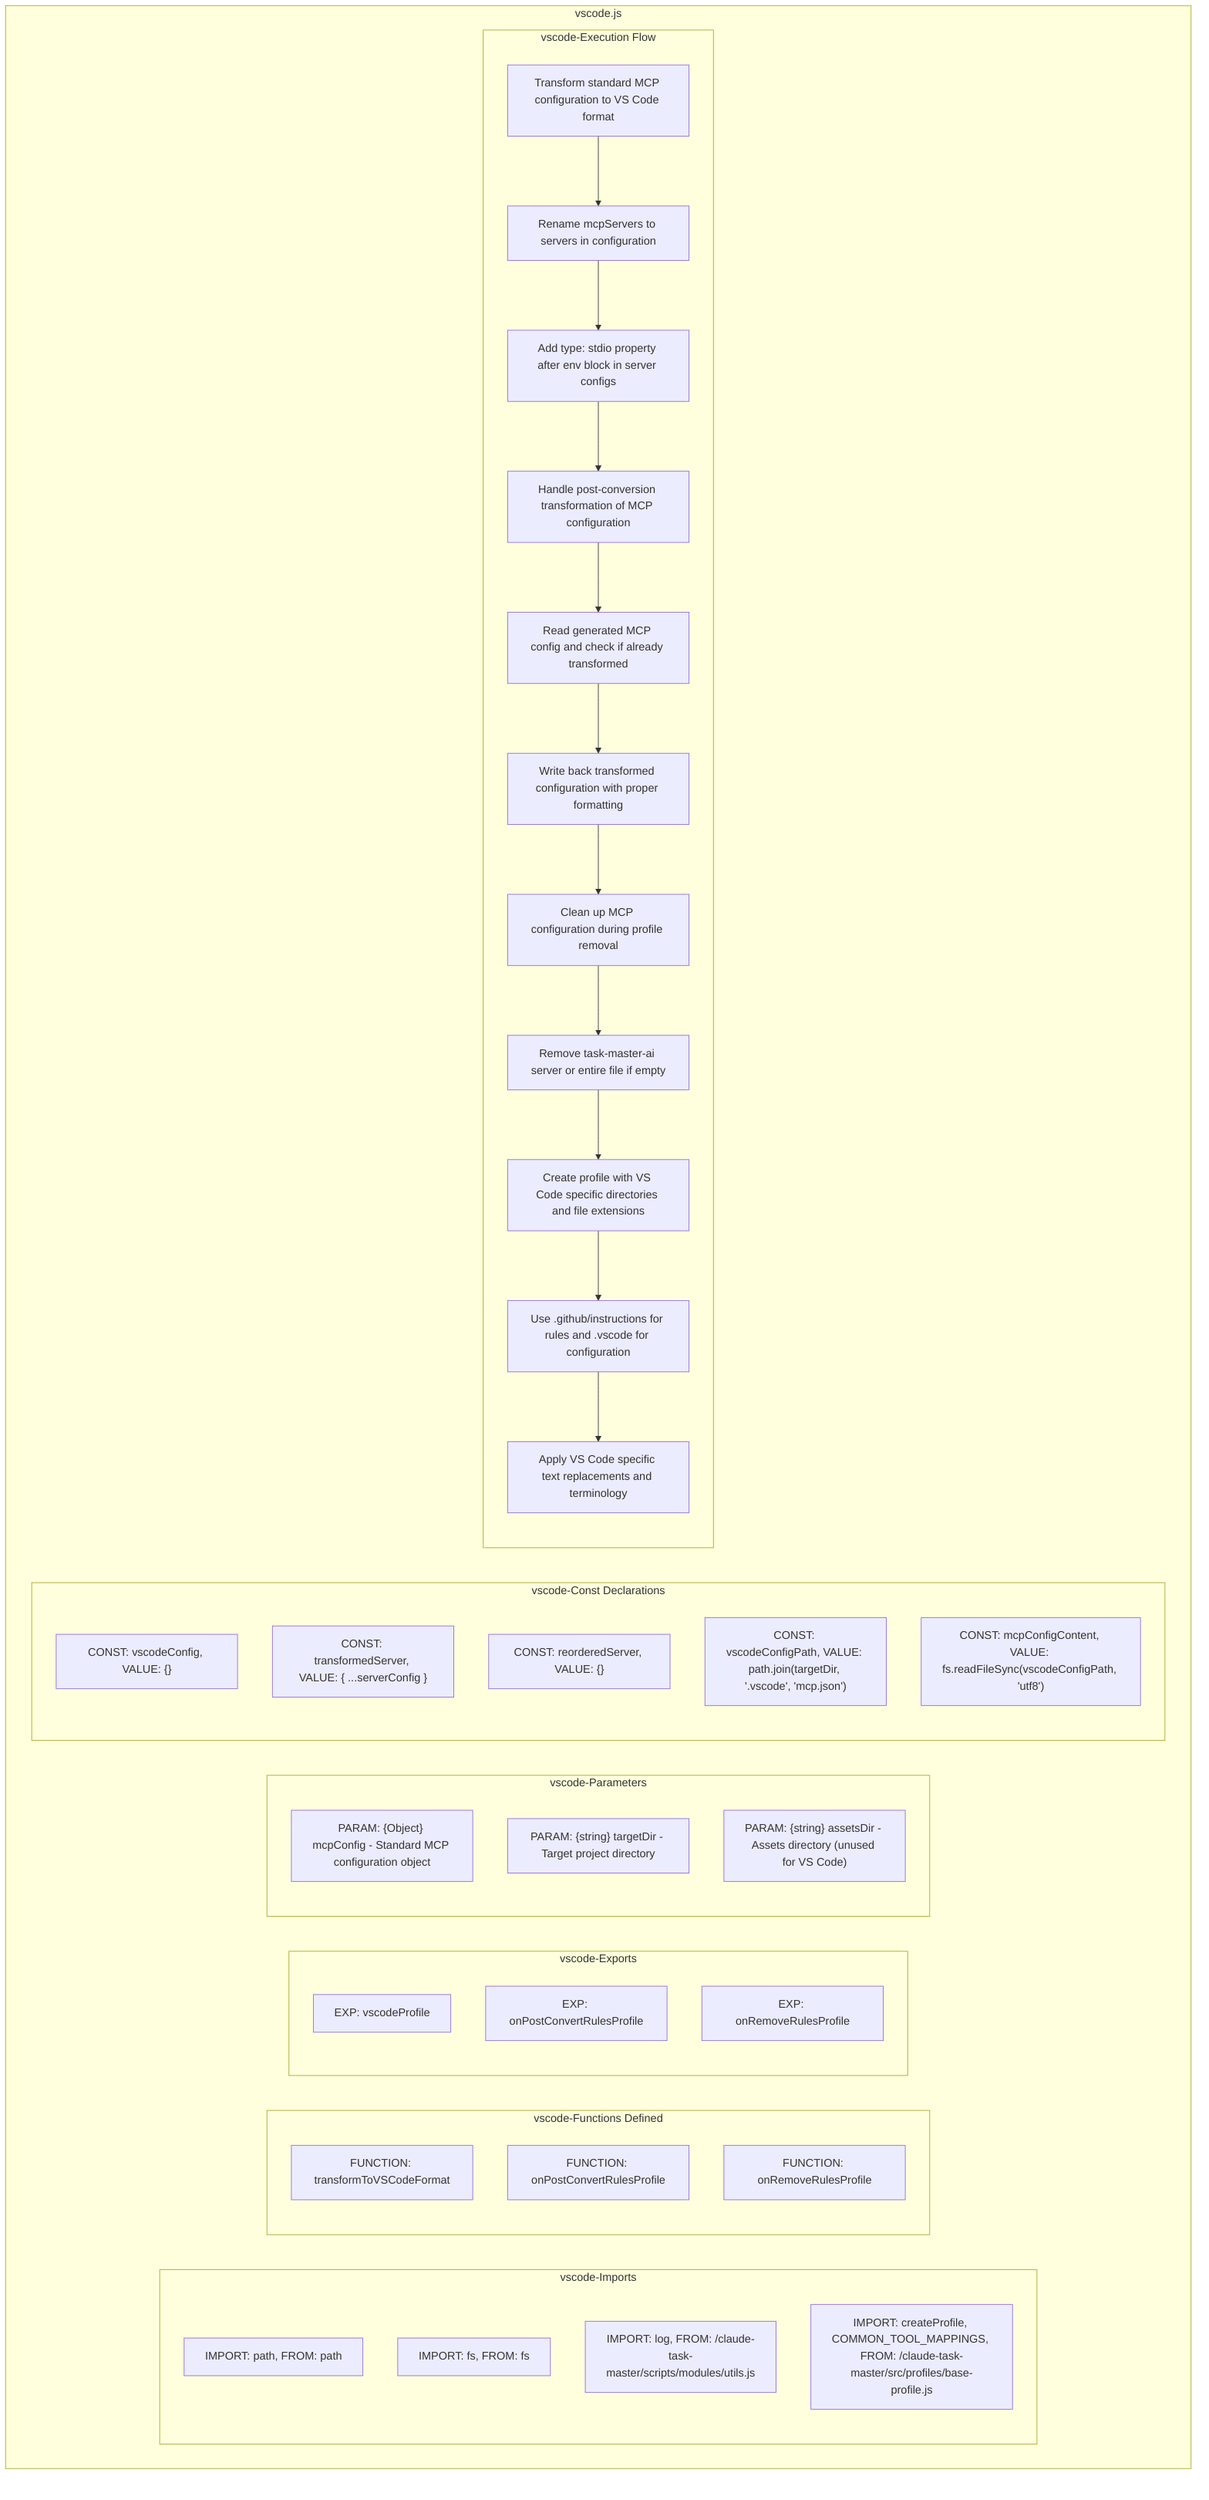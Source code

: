 flowchart TB
    subgraph vscode-Imports["vscode-Imports"]
        I1["IMPORT: path, FROM: path"]
        I2["IMPORT: fs, FROM: fs"]
        I3["IMPORT: log, FROM: /claude-task-master/scripts/modules/utils.js"]
        I4["IMPORT: createProfile, COMMON_TOOL_MAPPINGS, FROM: /claude-task-master/src/profiles/base-profile.js"]
    end
    
    subgraph vscode-FunctionsDefined["vscode-Functions Defined"]
        FU1["FUNCTION: transformToVSCodeFormat"]
        FU2["FUNCTION: onPostConvertRulesProfile"]
        FU3["FUNCTION: onRemoveRulesProfile"]
    end
    
    subgraph vscode-Exports["vscode-Exports"]
        E1["EXP: vscodeProfile"]
        E2["EXP: onPostConvertRulesProfile"]
        E3["EXP: onRemoveRulesProfile"]
    end
    
    subgraph vscode-Parameters["vscode-Parameters"]
        P1["PARAM: {Object} mcpConfig - Standard MCP configuration object"]
        P2["PARAM: {string} targetDir - Target project directory"]
        P3["PARAM: {string} assetsDir - Assets directory (unused for VS Code)"]
    end
    
    subgraph vscode-Constants["vscode-Const Declarations"]
        C1["CONST: vscodeConfig, VALUE: {}"]
        C2["CONST: transformedServer, VALUE: { ...serverConfig }"]
        C3["CONST: reorderedServer, VALUE: {}"]
        C4["CONST: vscodeConfigPath, VALUE: path.join(targetDir, '.vscode', 'mcp.json')"]
        C5["CONST: mcpConfigContent, VALUE: fs.readFileSync(vscodeConfigPath, 'utf8')"]
    end
    
    subgraph vscode-ExecutionFlow["vscode-Execution Flow"]
        FL1["Transform standard MCP configuration to VS Code format"]
        FL2["Rename mcpServers to servers in configuration"]
        FL3["Add type: stdio property after env block in server configs"]
        FL4["Handle post-conversion transformation of MCP configuration"]
        FL5["Read generated MCP config and check if already transformed"]
        FL6["Write back transformed configuration with proper formatting"]
        FL7["Clean up MCP configuration during profile removal"]
        FL8["Remove task-master-ai server or entire file if empty"]
        FL9["Create profile with VS Code specific directories and file extensions"]
        FL10["Use .github/instructions for rules and .vscode for configuration"]
        FL11["Apply VS Code specific text replacements and terminology"]
    end
    
    subgraph vscode["vscode.js"]
        vscode-Imports
        vscode-FunctionsDefined
        vscode-Exports
        vscode-Parameters
        vscode-Constants
        vscode-ExecutionFlow
    end
    
    FL1 --> FL2
    FL2 --> FL3
    FL3 --> FL4
    FL4 --> FL5
    FL5 --> FL6
    FL6 --> FL7
    FL7 --> FL8
    FL8 --> FL9
    FL9 --> FL10
    FL10 --> FL11